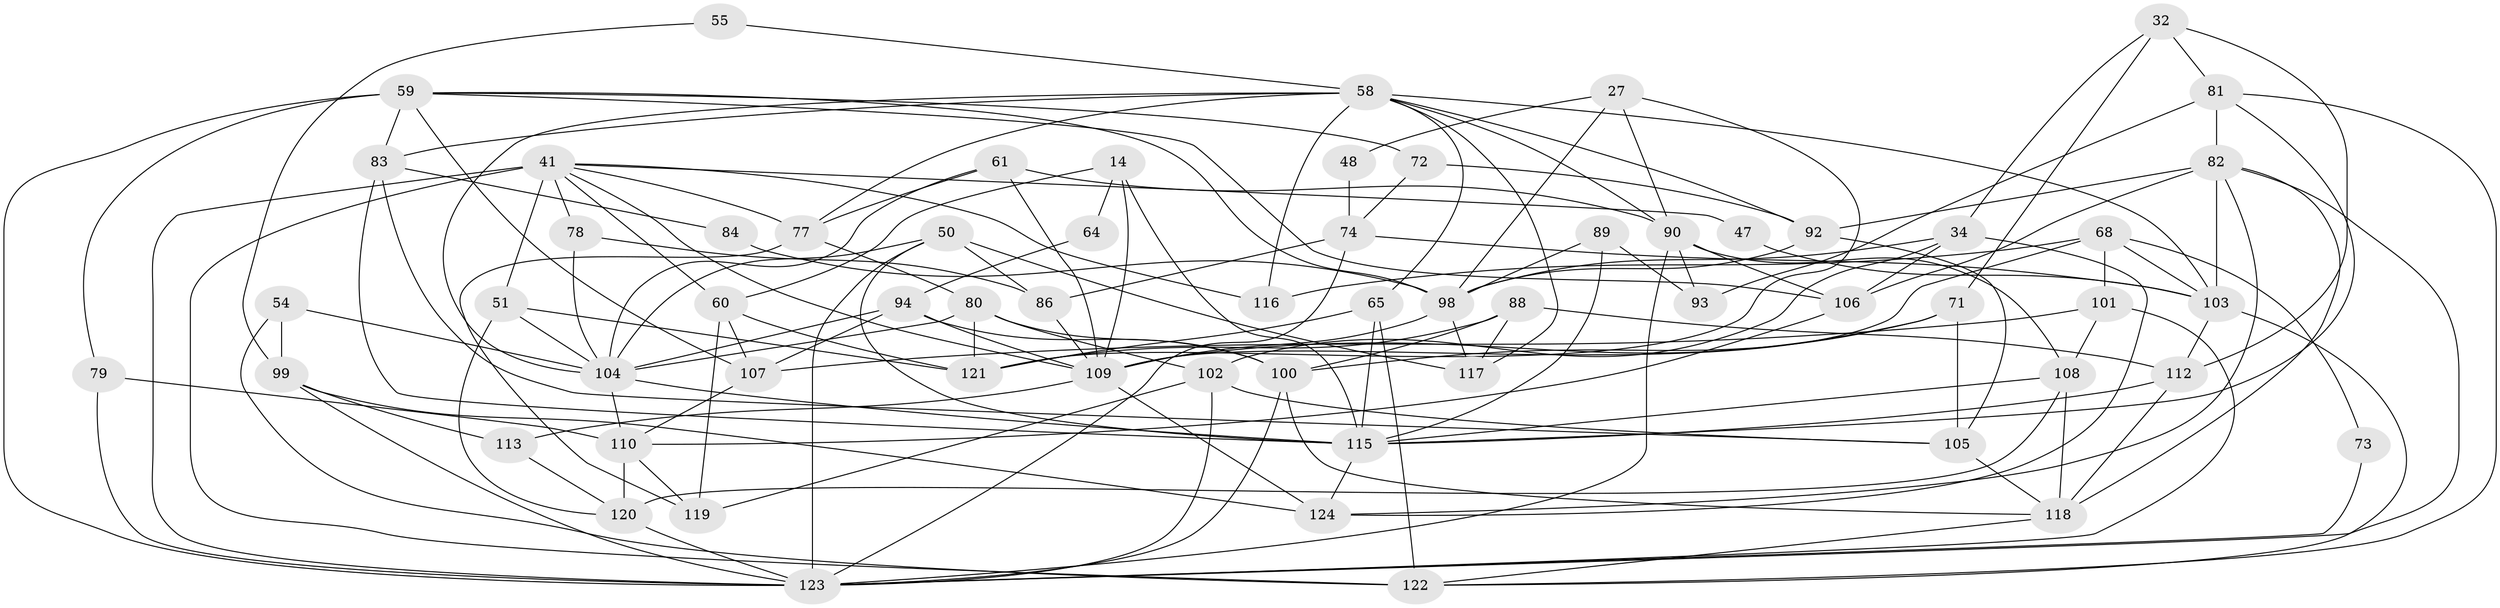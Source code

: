 // original degree distribution, {5: 0.12096774193548387, 3: 0.2661290322580645, 6: 0.12903225806451613, 4: 0.3467741935483871, 2: 0.10483870967741936, 7: 0.03225806451612903}
// Generated by graph-tools (version 1.1) at 2025/50/03/09/25 04:50:53]
// undirected, 62 vertices, 156 edges
graph export_dot {
graph [start="1"]
  node [color=gray90,style=filled];
  14;
  27;
  32;
  34;
  41 [super="+7+26"];
  47;
  48;
  50 [super="+49"];
  51;
  54;
  55;
  58 [super="+52"];
  59 [super="+43"];
  60 [super="+3"];
  61 [super="+24"];
  64;
  65;
  68;
  71;
  72;
  73;
  74 [super="+10"];
  77 [super="+46"];
  78;
  79 [super="+39"];
  80;
  81 [super="+18"];
  82 [super="+15"];
  83 [super="+9"];
  84;
  86;
  88;
  89;
  90 [super="+38+36"];
  92 [super="+62"];
  93;
  94;
  98 [super="+35+67"];
  99;
  100 [super="+23+22"];
  101;
  102 [super="+95+75"];
  103 [super="+25"];
  104 [super="+8+19+40"];
  105;
  106;
  107 [super="+2"];
  108;
  109 [super="+66+70"];
  110 [super="+53"];
  112 [super="+30"];
  113;
  115 [super="+11+114"];
  116 [super="+44"];
  117 [super="+91"];
  118;
  119;
  120 [super="+17+97"];
  121;
  122 [super="+63"];
  123 [super="+96+76+111"];
  124 [super="+85"];
  14 -- 64;
  14 -- 60;
  14 -- 115;
  14 -- 109;
  27 -- 121;
  27 -- 48;
  27 -- 98;
  27 -- 90;
  32 -- 34;
  32 -- 71;
  32 -- 81;
  32 -- 112;
  34 -- 106;
  34 -- 102 [weight=2];
  34 -- 124;
  34 -- 98;
  41 -- 122 [weight=2];
  41 -- 78;
  41 -- 116;
  41 -- 60;
  41 -- 109 [weight=2];
  41 -- 47;
  41 -- 51;
  41 -- 123 [weight=4];
  41 -- 77;
  47 -- 103;
  48 -- 74;
  50 -- 123 [weight=2];
  50 -- 115;
  50 -- 117 [weight=2];
  50 -- 86;
  50 -- 104;
  51 -- 121;
  51 -- 104;
  51 -- 120;
  54 -- 99;
  54 -- 104;
  54 -- 122;
  55 -- 99;
  55 -- 58;
  58 -- 103;
  58 -- 90 [weight=2];
  58 -- 65;
  58 -- 77;
  58 -- 116;
  58 -- 104 [weight=2];
  58 -- 83;
  58 -- 92;
  58 -- 117;
  59 -- 72;
  59 -- 107;
  59 -- 106;
  59 -- 83;
  59 -- 98;
  59 -- 79 [weight=2];
  59 -- 123;
  60 -- 121 [weight=2];
  60 -- 119;
  60 -- 107;
  61 -- 104;
  61 -- 90;
  61 -- 109 [weight=2];
  61 -- 77;
  64 -- 94;
  65 -- 121;
  65 -- 122;
  65 -- 115;
  68 -- 73;
  68 -- 101;
  68 -- 116 [weight=2];
  68 -- 109 [weight=2];
  68 -- 103;
  71 -- 105;
  71 -- 100;
  71 -- 109;
  72 -- 74;
  72 -- 92;
  73 -- 123;
  74 -- 86 [weight=2];
  74 -- 103;
  74 -- 123;
  77 -- 119;
  77 -- 80;
  78 -- 86;
  78 -- 104;
  79 -- 110;
  79 -- 123 [weight=2];
  80 -- 121;
  80 -- 102;
  80 -- 104;
  80 -- 100;
  81 -- 115;
  81 -- 122;
  81 -- 82;
  81 -- 93;
  82 -- 92 [weight=2];
  82 -- 118;
  82 -- 103;
  82 -- 106;
  82 -- 124;
  82 -- 123;
  83 -- 105;
  83 -- 84;
  83 -- 115;
  84 -- 98;
  86 -- 109;
  88 -- 121;
  88 -- 100;
  88 -- 112;
  88 -- 117;
  89 -- 98;
  89 -- 93;
  89 -- 115 [weight=2];
  90 -- 108;
  90 -- 93;
  90 -- 123 [weight=2];
  90 -- 106;
  92 -- 105;
  92 -- 98;
  94 -- 104;
  94 -- 100;
  94 -- 107;
  94 -- 109;
  98 -- 117;
  98 -- 109 [weight=4];
  99 -- 124;
  99 -- 123 [weight=2];
  99 -- 113;
  100 -- 118;
  100 -- 123;
  101 -- 107;
  101 -- 108;
  101 -- 123;
  102 -- 119;
  102 -- 123 [weight=3];
  102 -- 105;
  103 -- 122;
  103 -- 112;
  104 -- 115 [weight=2];
  104 -- 110;
  105 -- 118;
  106 -- 110;
  107 -- 110;
  108 -- 118;
  108 -- 120;
  108 -- 115;
  109 -- 113;
  109 -- 124 [weight=2];
  110 -- 120 [weight=2];
  110 -- 119;
  112 -- 118;
  112 -- 115;
  113 -- 120;
  115 -- 124;
  118 -- 122;
  120 -- 123;
}
